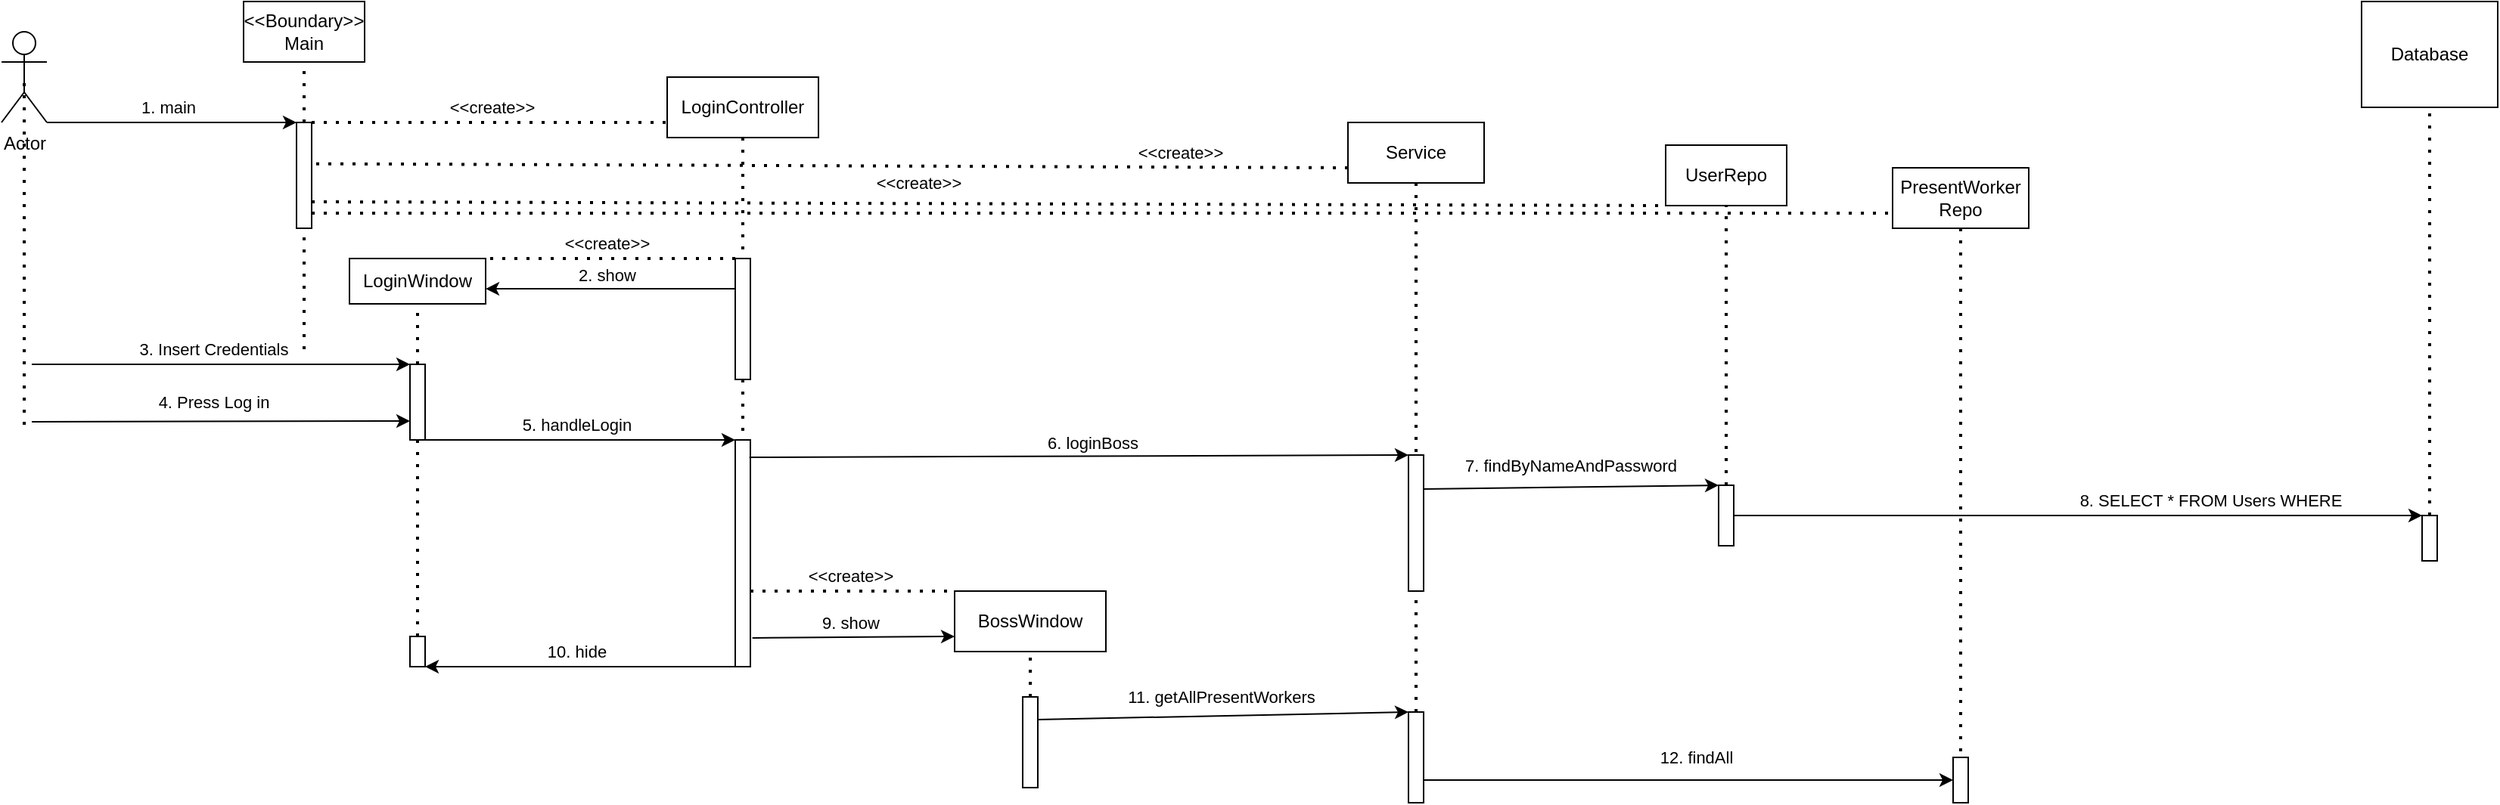 <mxfile version="26.2.14">
  <diagram name="Page-1" id="IQRt8BmCdM-ZMYjNGfV5">
    <mxGraphModel dx="1213" dy="738" grid="1" gridSize="10" guides="1" tooltips="1" connect="1" arrows="1" fold="1" page="1" pageScale="1" pageWidth="850" pageHeight="1100" math="0" shadow="0">
      <root>
        <mxCell id="0" />
        <mxCell id="1" parent="0" />
        <mxCell id="h6TdtqrDm6KFS-MrkBvc-1" value="Actor" style="shape=umlActor;verticalLabelPosition=bottom;verticalAlign=top;html=1;outlineConnect=0;" vertex="1" parent="1">
          <mxGeometry x="40" y="40" width="30" height="60" as="geometry" />
        </mxCell>
        <mxCell id="h6TdtqrDm6KFS-MrkBvc-3" value="&lt;div&gt;&amp;lt;&amp;lt;Boundary&amp;gt;&amp;gt;&lt;/div&gt;&lt;div&gt;Main&lt;/div&gt;" style="rounded=0;whiteSpace=wrap;html=1;" vertex="1" parent="1">
          <mxGeometry x="200" y="20" width="80" height="40" as="geometry" />
        </mxCell>
        <mxCell id="h6TdtqrDm6KFS-MrkBvc-4" value="&lt;div&gt;LoginController&lt;/div&gt;" style="rounded=0;whiteSpace=wrap;html=1;" vertex="1" parent="1">
          <mxGeometry x="480" y="70" width="100" height="40" as="geometry" />
        </mxCell>
        <mxCell id="h6TdtqrDm6KFS-MrkBvc-5" value="" style="rounded=0;whiteSpace=wrap;html=1;" vertex="1" parent="1">
          <mxGeometry x="235" y="100" width="10" height="70" as="geometry" />
        </mxCell>
        <mxCell id="h6TdtqrDm6KFS-MrkBvc-6" value="BossWindow" style="rounded=0;whiteSpace=wrap;html=1;" vertex="1" parent="1">
          <mxGeometry x="670" y="410" width="100" height="40" as="geometry" />
        </mxCell>
        <mxCell id="h6TdtqrDm6KFS-MrkBvc-7" value="Service" style="rounded=0;whiteSpace=wrap;html=1;" vertex="1" parent="1">
          <mxGeometry x="930" y="100" width="90" height="40" as="geometry" />
        </mxCell>
        <mxCell id="h6TdtqrDm6KFS-MrkBvc-8" value="UserRepo" style="rounded=0;whiteSpace=wrap;html=1;" vertex="1" parent="1">
          <mxGeometry x="1140" y="115" width="80" height="40" as="geometry" />
        </mxCell>
        <mxCell id="h6TdtqrDm6KFS-MrkBvc-9" value="&lt;div&gt;PresentWorker&lt;/div&gt;&lt;div&gt;Repo&lt;/div&gt;" style="rounded=0;whiteSpace=wrap;html=1;" vertex="1" parent="1">
          <mxGeometry x="1290" y="130" width="90" height="40" as="geometry" />
        </mxCell>
        <mxCell id="h6TdtqrDm6KFS-MrkBvc-10" value="Database" style="rounded=0;whiteSpace=wrap;html=1;" vertex="1" parent="1">
          <mxGeometry x="1600" y="20" width="90" height="70" as="geometry" />
        </mxCell>
        <mxCell id="h6TdtqrDm6KFS-MrkBvc-11" value="" style="endArrow=none;dashed=1;html=1;dashPattern=1 3;strokeWidth=2;rounded=0;exitX=1;exitY=0;exitDx=0;exitDy=0;entryX=0;entryY=0.75;entryDx=0;entryDy=0;" edge="1" parent="1" source="h6TdtqrDm6KFS-MrkBvc-5" target="h6TdtqrDm6KFS-MrkBvc-4">
          <mxGeometry width="50" height="50" relative="1" as="geometry">
            <mxPoint x="570" y="390" as="sourcePoint" />
            <mxPoint x="620" y="340" as="targetPoint" />
          </mxGeometry>
        </mxCell>
        <mxCell id="h6TdtqrDm6KFS-MrkBvc-16" value="&amp;lt;&amp;lt;create&amp;gt;&amp;gt;" style="edgeLabel;html=1;align=center;verticalAlign=middle;resizable=0;points=[];" vertex="1" connectable="0" parent="h6TdtqrDm6KFS-MrkBvc-11">
          <mxGeometry x="0.009" y="-3" relative="1" as="geometry">
            <mxPoint y="-13" as="offset" />
          </mxGeometry>
        </mxCell>
        <mxCell id="h6TdtqrDm6KFS-MrkBvc-12" value="" style="endArrow=none;dashed=1;html=1;dashPattern=1 3;strokeWidth=2;rounded=0;entryX=0;entryY=0;entryDx=0;entryDy=0;exitX=1;exitY=1;exitDx=0;exitDy=0;" edge="1" parent="1" target="h6TdtqrDm6KFS-MrkBvc-6">
          <mxGeometry width="50" height="50" relative="1" as="geometry">
            <mxPoint x="535" y="410" as="sourcePoint" />
            <mxPoint x="740" y="310" as="targetPoint" />
          </mxGeometry>
        </mxCell>
        <mxCell id="h6TdtqrDm6KFS-MrkBvc-19" value="&amp;lt;&amp;lt;create&amp;gt;&amp;gt;" style="edgeLabel;html=1;align=center;verticalAlign=middle;resizable=0;points=[];" vertex="1" connectable="0" parent="h6TdtqrDm6KFS-MrkBvc-12">
          <mxGeometry x="0.665" y="2" relative="1" as="geometry">
            <mxPoint x="-47" y="-8" as="offset" />
          </mxGeometry>
        </mxCell>
        <mxCell id="h6TdtqrDm6KFS-MrkBvc-13" value="" style="endArrow=none;dashed=1;html=1;dashPattern=1 3;strokeWidth=2;rounded=0;entryX=0.833;entryY=0.39;entryDx=0;entryDy=0;entryPerimeter=0;exitX=0;exitY=0.75;exitDx=0;exitDy=0;" edge="1" parent="1" source="h6TdtqrDm6KFS-MrkBvc-7" target="h6TdtqrDm6KFS-MrkBvc-5">
          <mxGeometry width="50" height="50" relative="1" as="geometry">
            <mxPoint x="570" y="390" as="sourcePoint" />
            <mxPoint x="620" y="340" as="targetPoint" />
          </mxGeometry>
        </mxCell>
        <mxCell id="h6TdtqrDm6KFS-MrkBvc-18" value="&amp;lt;&amp;lt;create&amp;gt;&amp;gt;" style="edgeLabel;html=1;align=center;verticalAlign=middle;resizable=0;points=[];" vertex="1" connectable="0" parent="h6TdtqrDm6KFS-MrkBvc-13">
          <mxGeometry x="-0.675" y="-1" relative="1" as="geometry">
            <mxPoint y="-9" as="offset" />
          </mxGeometry>
        </mxCell>
        <mxCell id="h6TdtqrDm6KFS-MrkBvc-14" value="" style="endArrow=none;dashed=1;html=1;dashPattern=1 3;strokeWidth=2;rounded=0;entryX=0;entryY=1;entryDx=0;entryDy=0;exitX=1;exitY=0.75;exitDx=0;exitDy=0;" edge="1" parent="1" source="h6TdtqrDm6KFS-MrkBvc-5" target="h6TdtqrDm6KFS-MrkBvc-8">
          <mxGeometry width="50" height="50" relative="1" as="geometry">
            <mxPoint x="250" y="145" as="sourcePoint" />
            <mxPoint x="620" y="340" as="targetPoint" />
          </mxGeometry>
        </mxCell>
        <mxCell id="h6TdtqrDm6KFS-MrkBvc-17" value="&amp;lt;&amp;lt;create&amp;gt;&amp;gt;" style="edgeLabel;html=1;align=center;verticalAlign=middle;resizable=0;points=[];" vertex="1" connectable="0" parent="h6TdtqrDm6KFS-MrkBvc-14">
          <mxGeometry x="-0.104" y="1" relative="1" as="geometry">
            <mxPoint y="-13" as="offset" />
          </mxGeometry>
        </mxCell>
        <mxCell id="h6TdtqrDm6KFS-MrkBvc-15" value="" style="endArrow=none;dashed=1;html=1;dashPattern=1 3;strokeWidth=2;rounded=0;entryX=0;entryY=0.75;entryDx=0;entryDy=0;exitX=1;exitY=0.857;exitDx=0;exitDy=0;exitPerimeter=0;" edge="1" parent="1" source="h6TdtqrDm6KFS-MrkBvc-5" target="h6TdtqrDm6KFS-MrkBvc-9">
          <mxGeometry width="50" height="50" relative="1" as="geometry">
            <mxPoint x="570" y="390" as="sourcePoint" />
            <mxPoint x="620" y="340" as="targetPoint" />
          </mxGeometry>
        </mxCell>
        <mxCell id="h6TdtqrDm6KFS-MrkBvc-20" value="LoginWindow" style="rounded=0;whiteSpace=wrap;html=1;" vertex="1" parent="1">
          <mxGeometry x="270" y="190" width="90" height="30" as="geometry" />
        </mxCell>
        <mxCell id="h6TdtqrDm6KFS-MrkBvc-21" value="" style="rounded=0;whiteSpace=wrap;html=1;" vertex="1" parent="1">
          <mxGeometry x="525" y="190" width="10" height="80" as="geometry" />
        </mxCell>
        <mxCell id="h6TdtqrDm6KFS-MrkBvc-22" value="" style="endArrow=classic;html=1;rounded=0;entryX=1;entryY=0.667;entryDx=0;entryDy=0;exitX=0;exitY=0.25;exitDx=0;exitDy=0;entryPerimeter=0;" edge="1" parent="1" source="h6TdtqrDm6KFS-MrkBvc-21" target="h6TdtqrDm6KFS-MrkBvc-20">
          <mxGeometry width="50" height="50" relative="1" as="geometry">
            <mxPoint x="520" y="220" as="sourcePoint" />
            <mxPoint x="650" y="340" as="targetPoint" />
          </mxGeometry>
        </mxCell>
        <mxCell id="h6TdtqrDm6KFS-MrkBvc-23" value="2. show" style="edgeLabel;html=1;align=center;verticalAlign=middle;resizable=0;points=[];" vertex="1" connectable="0" parent="h6TdtqrDm6KFS-MrkBvc-22">
          <mxGeometry x="-0.285" relative="1" as="geometry">
            <mxPoint x="-26" y="-9" as="offset" />
          </mxGeometry>
        </mxCell>
        <mxCell id="h6TdtqrDm6KFS-MrkBvc-25" value="" style="endArrow=none;dashed=1;html=1;dashPattern=1 3;strokeWidth=2;rounded=0;entryX=1;entryY=0;entryDx=0;entryDy=0;exitX=0;exitY=0;exitDx=0;exitDy=0;" edge="1" parent="1" source="h6TdtqrDm6KFS-MrkBvc-21" target="h6TdtqrDm6KFS-MrkBvc-20">
          <mxGeometry width="50" height="50" relative="1" as="geometry">
            <mxPoint x="500" y="170" as="sourcePoint" />
            <mxPoint x="650" y="340" as="targetPoint" />
          </mxGeometry>
        </mxCell>
        <mxCell id="h6TdtqrDm6KFS-MrkBvc-27" value="&amp;lt;&amp;lt;create&amp;gt;&amp;gt;" style="edgeLabel;html=1;align=center;verticalAlign=middle;resizable=0;points=[];" vertex="1" connectable="0" parent="h6TdtqrDm6KFS-MrkBvc-25">
          <mxGeometry x="-0.079" y="-3" relative="1" as="geometry">
            <mxPoint x="-9" y="-7" as="offset" />
          </mxGeometry>
        </mxCell>
        <mxCell id="h6TdtqrDm6KFS-MrkBvc-28" value="" style="rounded=0;whiteSpace=wrap;html=1;" vertex="1" parent="1">
          <mxGeometry x="310" y="260" width="10" height="50" as="geometry" />
        </mxCell>
        <mxCell id="h6TdtqrDm6KFS-MrkBvc-29" value="" style="endArrow=none;dashed=1;html=1;dashPattern=1 3;strokeWidth=2;rounded=0;entryX=0.5;entryY=0.5;entryDx=0;entryDy=0;entryPerimeter=0;" edge="1" parent="1" target="h6TdtqrDm6KFS-MrkBvc-1">
          <mxGeometry width="50" height="50" relative="1" as="geometry">
            <mxPoint x="55" y="300" as="sourcePoint" />
            <mxPoint x="650" y="400" as="targetPoint" />
          </mxGeometry>
        </mxCell>
        <mxCell id="h6TdtqrDm6KFS-MrkBvc-30" value="" style="endArrow=classic;html=1;rounded=0;entryX=0;entryY=0;entryDx=0;entryDy=0;" edge="1" parent="1" target="h6TdtqrDm6KFS-MrkBvc-28">
          <mxGeometry width="50" height="50" relative="1" as="geometry">
            <mxPoint x="60" y="260" as="sourcePoint" />
            <mxPoint x="650" y="400" as="targetPoint" />
          </mxGeometry>
        </mxCell>
        <mxCell id="h6TdtqrDm6KFS-MrkBvc-31" value="3. Insert Credentials" style="edgeLabel;html=1;align=center;verticalAlign=middle;resizable=0;points=[];" vertex="1" connectable="0" parent="h6TdtqrDm6KFS-MrkBvc-30">
          <mxGeometry x="-0.008" y="2" relative="1" as="geometry">
            <mxPoint x="-4" y="-8" as="offset" />
          </mxGeometry>
        </mxCell>
        <mxCell id="h6TdtqrDm6KFS-MrkBvc-32" value="" style="rounded=0;whiteSpace=wrap;html=1;" vertex="1" parent="1">
          <mxGeometry x="525" y="310" width="10" height="150" as="geometry" />
        </mxCell>
        <mxCell id="h6TdtqrDm6KFS-MrkBvc-33" value="" style="endArrow=classic;html=1;rounded=0;entryX=0;entryY=0.75;entryDx=0;entryDy=0;" edge="1" parent="1" target="h6TdtqrDm6KFS-MrkBvc-28">
          <mxGeometry width="50" height="50" relative="1" as="geometry">
            <mxPoint x="60" y="298" as="sourcePoint" />
            <mxPoint x="650" y="400" as="targetPoint" />
          </mxGeometry>
        </mxCell>
        <mxCell id="h6TdtqrDm6KFS-MrkBvc-34" value="4. Press Log in" style="edgeLabel;html=1;align=center;verticalAlign=middle;resizable=0;points=[];" vertex="1" connectable="0" parent="h6TdtqrDm6KFS-MrkBvc-33">
          <mxGeometry x="0.224" y="-4" relative="1" as="geometry">
            <mxPoint x="-33" y="-17" as="offset" />
          </mxGeometry>
        </mxCell>
        <mxCell id="h6TdtqrDm6KFS-MrkBvc-35" value="" style="endArrow=classic;html=1;rounded=0;exitX=1;exitY=1;exitDx=0;exitDy=0;entryX=0;entryY=0;entryDx=0;entryDy=0;" edge="1" parent="1" source="h6TdtqrDm6KFS-MrkBvc-28" target="h6TdtqrDm6KFS-MrkBvc-32">
          <mxGeometry width="50" height="50" relative="1" as="geometry">
            <mxPoint x="600" y="450" as="sourcePoint" />
            <mxPoint x="650" y="400" as="targetPoint" />
          </mxGeometry>
        </mxCell>
        <mxCell id="h6TdtqrDm6KFS-MrkBvc-36" value="5. handleLogin" style="edgeLabel;html=1;align=center;verticalAlign=middle;resizable=0;points=[];" vertex="1" connectable="0" parent="h6TdtqrDm6KFS-MrkBvc-35">
          <mxGeometry x="-0.054" y="1" relative="1" as="geometry">
            <mxPoint x="3" y="-9" as="offset" />
          </mxGeometry>
        </mxCell>
        <mxCell id="h6TdtqrDm6KFS-MrkBvc-37" value="" style="rounded=0;whiteSpace=wrap;html=1;" vertex="1" parent="1">
          <mxGeometry x="970" y="320" width="10" height="90" as="geometry" />
        </mxCell>
        <mxCell id="h6TdtqrDm6KFS-MrkBvc-38" value="" style="endArrow=classic;html=1;rounded=0;entryX=0;entryY=0;entryDx=0;entryDy=0;exitX=0.933;exitY=0.077;exitDx=0;exitDy=0;exitPerimeter=0;" edge="1" parent="1" source="h6TdtqrDm6KFS-MrkBvc-32" target="h6TdtqrDm6KFS-MrkBvc-37">
          <mxGeometry width="50" height="50" relative="1" as="geometry">
            <mxPoint x="810" y="470" as="sourcePoint" />
            <mxPoint x="860" y="420" as="targetPoint" />
          </mxGeometry>
        </mxCell>
        <mxCell id="h6TdtqrDm6KFS-MrkBvc-39" value="6. loginBoss" style="edgeLabel;html=1;align=center;verticalAlign=middle;resizable=0;points=[];" vertex="1" connectable="0" parent="h6TdtqrDm6KFS-MrkBvc-38">
          <mxGeometry x="0.08" y="-2" relative="1" as="geometry">
            <mxPoint x="-9" y="-11" as="offset" />
          </mxGeometry>
        </mxCell>
        <mxCell id="h6TdtqrDm6KFS-MrkBvc-40" value="" style="rounded=0;whiteSpace=wrap;html=1;" vertex="1" parent="1">
          <mxGeometry x="1175" y="340" width="10" height="40" as="geometry" />
        </mxCell>
        <mxCell id="h6TdtqrDm6KFS-MrkBvc-41" value="" style="endArrow=classic;html=1;rounded=0;exitX=1;exitY=0.25;exitDx=0;exitDy=0;entryX=0;entryY=0;entryDx=0;entryDy=0;" edge="1" parent="1" source="h6TdtqrDm6KFS-MrkBvc-37" target="h6TdtqrDm6KFS-MrkBvc-40">
          <mxGeometry width="50" height="50" relative="1" as="geometry">
            <mxPoint x="810" y="470" as="sourcePoint" />
            <mxPoint x="1170" y="345" as="targetPoint" />
          </mxGeometry>
        </mxCell>
        <mxCell id="h6TdtqrDm6KFS-MrkBvc-42" value="7. findByNameAndPassword" style="edgeLabel;html=1;align=center;verticalAlign=middle;resizable=0;points=[];" vertex="1" connectable="0" parent="h6TdtqrDm6KFS-MrkBvc-41">
          <mxGeometry x="-0.011" y="2" relative="1" as="geometry">
            <mxPoint y="-13" as="offset" />
          </mxGeometry>
        </mxCell>
        <mxCell id="h6TdtqrDm6KFS-MrkBvc-43" value="" style="rounded=0;whiteSpace=wrap;html=1;" vertex="1" parent="1">
          <mxGeometry x="1640" y="360" width="10" height="30" as="geometry" />
        </mxCell>
        <mxCell id="h6TdtqrDm6KFS-MrkBvc-44" value="" style="endArrow=classic;html=1;rounded=0;exitX=1;exitY=0.5;exitDx=0;exitDy=0;entryX=0;entryY=0;entryDx=0;entryDy=0;" edge="1" parent="1" source="h6TdtqrDm6KFS-MrkBvc-40" target="h6TdtqrDm6KFS-MrkBvc-43">
          <mxGeometry width="50" height="50" relative="1" as="geometry">
            <mxPoint x="1200" y="470" as="sourcePoint" />
            <mxPoint x="1250" y="420" as="targetPoint" />
          </mxGeometry>
        </mxCell>
        <mxCell id="h6TdtqrDm6KFS-MrkBvc-45" value="8. SELECT * FROM Users WHERE" style="edgeLabel;html=1;align=center;verticalAlign=middle;resizable=0;points=[];" vertex="1" connectable="0" parent="h6TdtqrDm6KFS-MrkBvc-44">
          <mxGeometry x="0.167" y="-3" relative="1" as="geometry">
            <mxPoint x="49" y="-13" as="offset" />
          </mxGeometry>
        </mxCell>
        <mxCell id="h6TdtqrDm6KFS-MrkBvc-46" value="" style="rounded=0;whiteSpace=wrap;html=1;" vertex="1" parent="1">
          <mxGeometry x="1330" y="520" width="10" height="30" as="geometry" />
        </mxCell>
        <mxCell id="h6TdtqrDm6KFS-MrkBvc-49" value="" style="endArrow=none;dashed=1;html=1;dashPattern=1 3;strokeWidth=2;rounded=0;entryX=0.5;entryY=0;entryDx=0;entryDy=0;exitX=0.5;exitY=1;exitDx=0;exitDy=0;" edge="1" parent="1" source="h6TdtqrDm6KFS-MrkBvc-4" target="h6TdtqrDm6KFS-MrkBvc-21">
          <mxGeometry width="50" height="50" relative="1" as="geometry">
            <mxPoint x="530" y="400" as="sourcePoint" />
            <mxPoint x="580" y="350" as="targetPoint" />
          </mxGeometry>
        </mxCell>
        <mxCell id="h6TdtqrDm6KFS-MrkBvc-50" value="" style="endArrow=none;dashed=1;html=1;dashPattern=1 3;strokeWidth=2;rounded=0;entryX=0.5;entryY=0;entryDx=0;entryDy=0;exitX=0.5;exitY=1;exitDx=0;exitDy=0;" edge="1" parent="1" source="h6TdtqrDm6KFS-MrkBvc-7" target="h6TdtqrDm6KFS-MrkBvc-37">
          <mxGeometry width="50" height="50" relative="1" as="geometry">
            <mxPoint x="530" y="400" as="sourcePoint" />
            <mxPoint x="580" y="350" as="targetPoint" />
          </mxGeometry>
        </mxCell>
        <mxCell id="h6TdtqrDm6KFS-MrkBvc-51" value="" style="endArrow=none;dashed=1;html=1;dashPattern=1 3;strokeWidth=2;rounded=0;exitX=0.5;exitY=0;exitDx=0;exitDy=0;entryX=0.5;entryY=1;entryDx=0;entryDy=0;" edge="1" parent="1" source="h6TdtqrDm6KFS-MrkBvc-40" target="h6TdtqrDm6KFS-MrkBvc-8">
          <mxGeometry width="50" height="50" relative="1" as="geometry">
            <mxPoint x="930" y="400" as="sourcePoint" />
            <mxPoint x="980" y="350" as="targetPoint" />
          </mxGeometry>
        </mxCell>
        <mxCell id="h6TdtqrDm6KFS-MrkBvc-52" value="" style="endArrow=none;dashed=1;html=1;dashPattern=1 3;strokeWidth=2;rounded=0;entryX=0.5;entryY=0;entryDx=0;entryDy=0;exitX=0.5;exitY=1;exitDx=0;exitDy=0;" edge="1" parent="1" source="h6TdtqrDm6KFS-MrkBvc-9" target="h6TdtqrDm6KFS-MrkBvc-46">
          <mxGeometry width="50" height="50" relative="1" as="geometry">
            <mxPoint x="1170" y="400" as="sourcePoint" />
            <mxPoint x="1220" y="350" as="targetPoint" />
          </mxGeometry>
        </mxCell>
        <mxCell id="h6TdtqrDm6KFS-MrkBvc-53" value="" style="endArrow=none;dashed=1;html=1;dashPattern=1 3;strokeWidth=2;rounded=0;entryX=0.5;entryY=1;entryDx=0;entryDy=0;exitX=0.5;exitY=0;exitDx=0;exitDy=0;" edge="1" parent="1" source="h6TdtqrDm6KFS-MrkBvc-43" target="h6TdtqrDm6KFS-MrkBvc-10">
          <mxGeometry width="50" height="50" relative="1" as="geometry">
            <mxPoint x="1170" y="400" as="sourcePoint" />
            <mxPoint x="1220" y="350" as="targetPoint" />
          </mxGeometry>
        </mxCell>
        <mxCell id="h6TdtqrDm6KFS-MrkBvc-55" value="" style="endArrow=none;dashed=1;html=1;dashPattern=1 3;strokeWidth=2;rounded=0;entryX=0.5;entryY=1;entryDx=0;entryDy=0;exitX=0.5;exitY=0;exitDx=0;exitDy=0;" edge="1" parent="1" source="h6TdtqrDm6KFS-MrkBvc-5" target="h6TdtqrDm6KFS-MrkBvc-3">
          <mxGeometry width="50" height="50" relative="1" as="geometry">
            <mxPoint x="620" y="420" as="sourcePoint" />
            <mxPoint x="670" y="370" as="targetPoint" />
          </mxGeometry>
        </mxCell>
        <mxCell id="h6TdtqrDm6KFS-MrkBvc-56" value="" style="endArrow=none;dashed=1;html=1;dashPattern=1 3;strokeWidth=2;rounded=0;entryX=0.5;entryY=0;entryDx=0;entryDy=0;exitX=0.5;exitY=1;exitDx=0;exitDy=0;" edge="1" parent="1" source="h6TdtqrDm6KFS-MrkBvc-21" target="h6TdtqrDm6KFS-MrkBvc-32">
          <mxGeometry width="50" height="50" relative="1" as="geometry">
            <mxPoint x="570" y="290" as="sourcePoint" />
            <mxPoint x="600" y="370" as="targetPoint" />
          </mxGeometry>
        </mxCell>
        <mxCell id="h6TdtqrDm6KFS-MrkBvc-58" value="" style="endArrow=classic;html=1;rounded=0;exitX=1.133;exitY=0.873;exitDx=0;exitDy=0;entryX=0;entryY=0.75;entryDx=0;entryDy=0;exitPerimeter=0;" edge="1" parent="1" source="h6TdtqrDm6KFS-MrkBvc-32" target="h6TdtqrDm6KFS-MrkBvc-6">
          <mxGeometry width="50" height="50" relative="1" as="geometry">
            <mxPoint x="550" y="460" as="sourcePoint" />
            <mxPoint x="600" y="410" as="targetPoint" />
          </mxGeometry>
        </mxCell>
        <mxCell id="h6TdtqrDm6KFS-MrkBvc-59" value="9. show" style="edgeLabel;html=1;align=center;verticalAlign=middle;resizable=0;points=[];" vertex="1" connectable="0" parent="h6TdtqrDm6KFS-MrkBvc-58">
          <mxGeometry x="-0.141" y="1" relative="1" as="geometry">
            <mxPoint x="7" y="-9" as="offset" />
          </mxGeometry>
        </mxCell>
        <mxCell id="h6TdtqrDm6KFS-MrkBvc-60" value="" style="endArrow=none;dashed=1;html=1;dashPattern=1 3;strokeWidth=2;rounded=0;entryX=0.5;entryY=1;entryDx=0;entryDy=0;" edge="1" parent="1" target="h6TdtqrDm6KFS-MrkBvc-5">
          <mxGeometry width="50" height="50" relative="1" as="geometry">
            <mxPoint x="240" y="250" as="sourcePoint" />
            <mxPoint x="590" y="330" as="targetPoint" />
          </mxGeometry>
        </mxCell>
        <mxCell id="h6TdtqrDm6KFS-MrkBvc-61" value="" style="endArrow=none;dashed=1;html=1;dashPattern=1 3;strokeWidth=2;rounded=0;entryX=0.5;entryY=1;entryDx=0;entryDy=0;exitX=0.5;exitY=0;exitDx=0;exitDy=0;" edge="1" parent="1" source="h6TdtqrDm6KFS-MrkBvc-28" target="h6TdtqrDm6KFS-MrkBvc-20">
          <mxGeometry width="50" height="50" relative="1" as="geometry">
            <mxPoint x="500" y="370" as="sourcePoint" />
            <mxPoint x="550" y="320" as="targetPoint" />
          </mxGeometry>
        </mxCell>
        <mxCell id="h6TdtqrDm6KFS-MrkBvc-62" value="" style="rounded=0;whiteSpace=wrap;html=1;" vertex="1" parent="1">
          <mxGeometry x="310" y="440" width="10" height="20" as="geometry" />
        </mxCell>
        <mxCell id="h6TdtqrDm6KFS-MrkBvc-64" value="" style="endArrow=classic;html=1;rounded=0;entryX=1;entryY=1;entryDx=0;entryDy=0;exitX=0;exitY=1;exitDx=0;exitDy=0;" edge="1" parent="1" source="h6TdtqrDm6KFS-MrkBvc-32" target="h6TdtqrDm6KFS-MrkBvc-62">
          <mxGeometry width="50" height="50" relative="1" as="geometry">
            <mxPoint x="500" y="410" as="sourcePoint" />
            <mxPoint x="550" y="360" as="targetPoint" />
          </mxGeometry>
        </mxCell>
        <mxCell id="h6TdtqrDm6KFS-MrkBvc-65" value="10. hide" style="edgeLabel;html=1;align=center;verticalAlign=middle;resizable=0;points=[];" vertex="1" connectable="0" parent="h6TdtqrDm6KFS-MrkBvc-64">
          <mxGeometry x="-0.151" relative="1" as="geometry">
            <mxPoint x="-18" y="-10" as="offset" />
          </mxGeometry>
        </mxCell>
        <mxCell id="h6TdtqrDm6KFS-MrkBvc-66" value="" style="endArrow=none;dashed=1;html=1;dashPattern=1 3;strokeWidth=2;rounded=0;entryX=0.5;entryY=1;entryDx=0;entryDy=0;exitX=0.5;exitY=0;exitDx=0;exitDy=0;" edge="1" parent="1" source="h6TdtqrDm6KFS-MrkBvc-62" target="h6TdtqrDm6KFS-MrkBvc-28">
          <mxGeometry width="50" height="50" relative="1" as="geometry">
            <mxPoint x="500" y="410" as="sourcePoint" />
            <mxPoint x="550" y="360" as="targetPoint" />
          </mxGeometry>
        </mxCell>
        <mxCell id="h6TdtqrDm6KFS-MrkBvc-67" value="" style="endArrow=classic;html=1;rounded=0;exitX=1;exitY=1;exitDx=0;exitDy=0;exitPerimeter=0;entryX=0;entryY=0;entryDx=0;entryDy=0;" edge="1" parent="1" source="h6TdtqrDm6KFS-MrkBvc-1" target="h6TdtqrDm6KFS-MrkBvc-5">
          <mxGeometry width="50" height="50" relative="1" as="geometry">
            <mxPoint x="490" y="350" as="sourcePoint" />
            <mxPoint x="540" y="300" as="targetPoint" />
          </mxGeometry>
        </mxCell>
        <mxCell id="h6TdtqrDm6KFS-MrkBvc-68" value="1. main" style="edgeLabel;html=1;align=center;verticalAlign=middle;resizable=0;points=[];" vertex="1" connectable="0" parent="h6TdtqrDm6KFS-MrkBvc-67">
          <mxGeometry x="0.067" y="2" relative="1" as="geometry">
            <mxPoint x="-8" y="-8" as="offset" />
          </mxGeometry>
        </mxCell>
        <mxCell id="h6TdtqrDm6KFS-MrkBvc-69" value="" style="rounded=0;whiteSpace=wrap;html=1;" vertex="1" parent="1">
          <mxGeometry x="715" y="480" width="10" height="60" as="geometry" />
        </mxCell>
        <mxCell id="h6TdtqrDm6KFS-MrkBvc-70" value="" style="rounded=0;whiteSpace=wrap;html=1;" vertex="1" parent="1">
          <mxGeometry x="970" y="490" width="10" height="60" as="geometry" />
        </mxCell>
        <mxCell id="h6TdtqrDm6KFS-MrkBvc-72" value="" style="endArrow=classic;html=1;rounded=0;entryX=0;entryY=0;entryDx=0;entryDy=0;exitX=1;exitY=0.25;exitDx=0;exitDy=0;" edge="1" parent="1" source="h6TdtqrDm6KFS-MrkBvc-69" target="h6TdtqrDm6KFS-MrkBvc-70">
          <mxGeometry width="50" height="50" relative="1" as="geometry">
            <mxPoint x="770" y="520" as="sourcePoint" />
            <mxPoint x="880" y="400" as="targetPoint" />
          </mxGeometry>
        </mxCell>
        <mxCell id="h6TdtqrDm6KFS-MrkBvc-75" value="11. getAllPresentWorkers" style="edgeLabel;html=1;align=center;verticalAlign=middle;resizable=0;points=[];" vertex="1" connectable="0" parent="h6TdtqrDm6KFS-MrkBvc-72">
          <mxGeometry x="-0.007" y="1" relative="1" as="geometry">
            <mxPoint x="-1" y="-12" as="offset" />
          </mxGeometry>
        </mxCell>
        <mxCell id="h6TdtqrDm6KFS-MrkBvc-76" value="" style="endArrow=classic;html=1;rounded=0;entryX=0;entryY=0.5;entryDx=0;entryDy=0;exitX=1;exitY=0.75;exitDx=0;exitDy=0;" edge="1" parent="1" source="h6TdtqrDm6KFS-MrkBvc-70" target="h6TdtqrDm6KFS-MrkBvc-46">
          <mxGeometry width="50" height="50" relative="1" as="geometry">
            <mxPoint x="1020" y="450" as="sourcePoint" />
            <mxPoint x="1070" y="400" as="targetPoint" />
          </mxGeometry>
        </mxCell>
        <mxCell id="h6TdtqrDm6KFS-MrkBvc-77" value="12. findAll" style="edgeLabel;html=1;align=center;verticalAlign=middle;resizable=0;points=[];" vertex="1" connectable="0" parent="h6TdtqrDm6KFS-MrkBvc-76">
          <mxGeometry x="-0.046" y="3" relative="1" as="geometry">
            <mxPoint x="13" y="-12" as="offset" />
          </mxGeometry>
        </mxCell>
        <mxCell id="h6TdtqrDm6KFS-MrkBvc-78" value="" style="endArrow=none;dashed=1;html=1;dashPattern=1 3;strokeWidth=2;rounded=0;entryX=0.5;entryY=1;entryDx=0;entryDy=0;exitX=0.5;exitY=0;exitDx=0;exitDy=0;" edge="1" parent="1" source="h6TdtqrDm6KFS-MrkBvc-69" target="h6TdtqrDm6KFS-MrkBvc-6">
          <mxGeometry width="50" height="50" relative="1" as="geometry">
            <mxPoint x="870" y="450" as="sourcePoint" />
            <mxPoint x="920" y="400" as="targetPoint" />
          </mxGeometry>
        </mxCell>
        <mxCell id="h6TdtqrDm6KFS-MrkBvc-79" value="" style="endArrow=none;dashed=1;html=1;dashPattern=1 3;strokeWidth=2;rounded=0;entryX=0.5;entryY=1;entryDx=0;entryDy=0;exitX=0.5;exitY=0;exitDx=0;exitDy=0;" edge="1" parent="1" source="h6TdtqrDm6KFS-MrkBvc-70" target="h6TdtqrDm6KFS-MrkBvc-37">
          <mxGeometry width="50" height="50" relative="1" as="geometry">
            <mxPoint x="870" y="450" as="sourcePoint" />
            <mxPoint x="920" y="400" as="targetPoint" />
          </mxGeometry>
        </mxCell>
      </root>
    </mxGraphModel>
  </diagram>
</mxfile>
